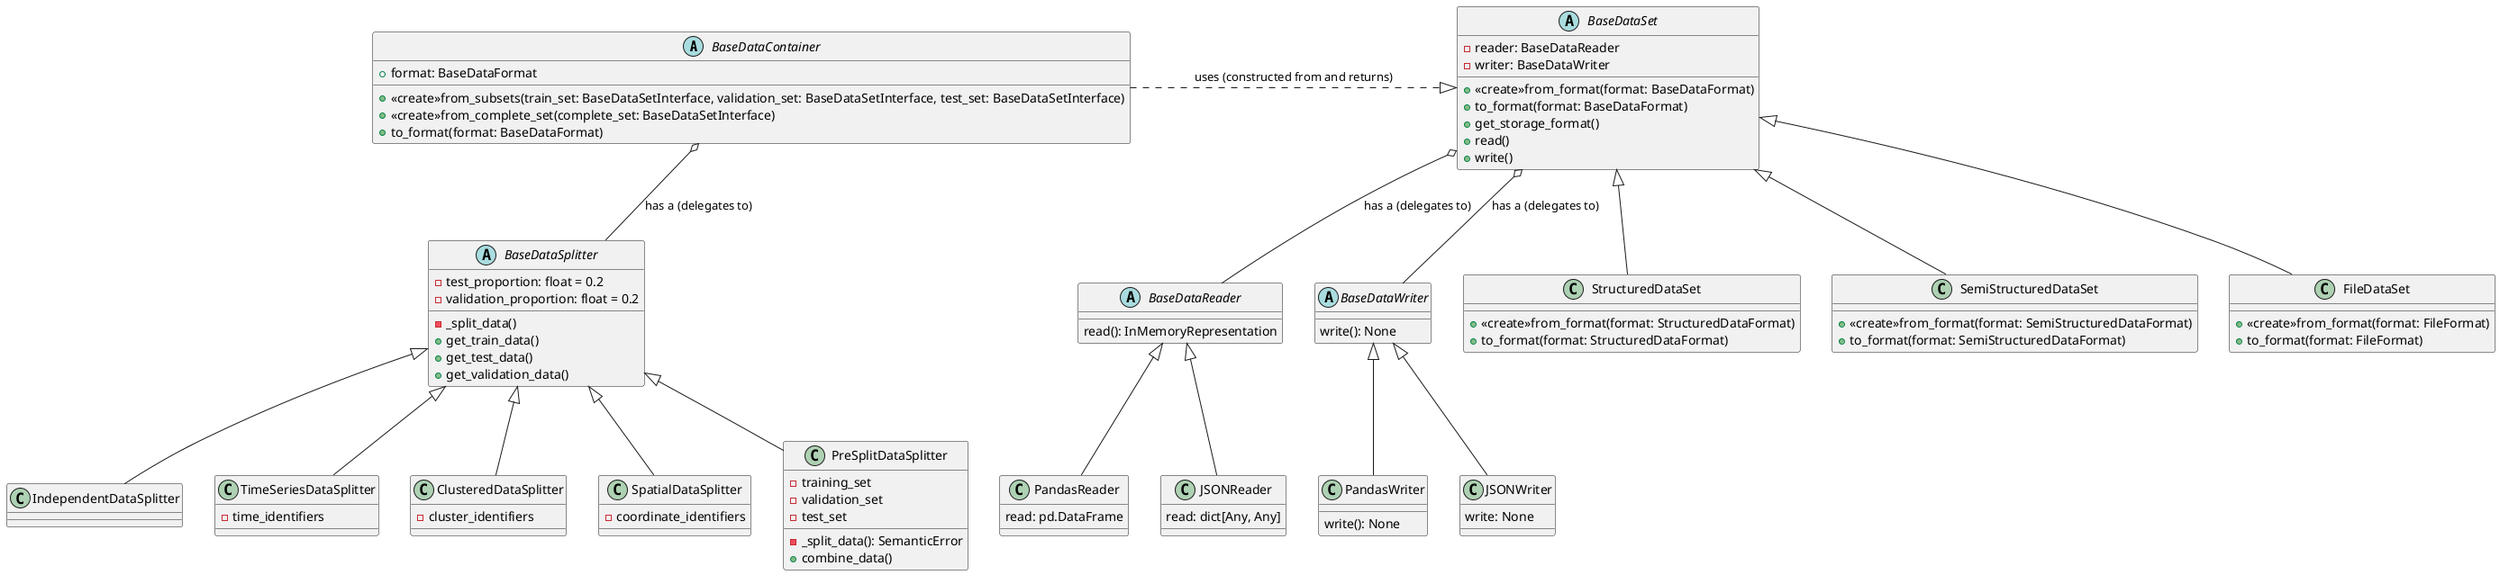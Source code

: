 @startuml

BaseDataContainer o-- BaseDataSplitter : has a (delegates to)
BaseDataContainer .right.|> BaseDataSet : uses (constructed from and returns)

abstract class BaseDataContainer {
  + format: BaseDataFormat
  + <<create>>from_subsets(train_set: BaseDataSetInterface, validation_set: BaseDataSetInterface, test_set: BaseDataSetInterface)
  + <<create>>from_complete_set(complete_set: BaseDataSetInterface)
  + to_format(format: BaseDataFormat)
}

abstract class BaseDataSplitter {
  - test_proportion: float = 0.2
  - validation_proportion: float = 0.2
  - _split_data()
  + get_train_data()
  + get_test_data()
  + get_validation_data()
}

class IndependentDataSplitter
class TimeSeriesDataSplitter {
  - time_identifiers
}
class ClusteredDataSplitter {
  - cluster_identifiers
}
class SpatialDataSplitter {
  - coordinate_identifiers
}
class PreSplitDataSplitter{
  - training_set
  - validation_set
  - test_set
  - _split_data(): SemanticError
  + combine_data()
}

BaseDataSplitter <|-- IndependentDataSplitter
BaseDataSplitter <|-- TimeSeriesDataSplitter
BaseDataSplitter <|-- ClusteredDataSplitter
BaseDataSplitter <|-- SpatialDataSplitter
BaseDataSplitter <|-- PreSplitDataSplitter


abstract class BaseDataSet {
  - reader: BaseDataReader
  - writer: BaseDataWriter
  +<<create>>from_format(format: BaseDataFormat)
  +to_format(format: BaseDataFormat)
  +get_storage_format()
  +read()
  +write()
}

abstract class BaseDataReader {
  read(): InMemoryRepresentation
}
class PandasReader {
	read: pd.DataFrame
}
class JSONReader {
	read: dict[Any, Any]
}

abstract class BaseDataWriter {
  write(): None
}

class PandasWriter {
	write(): None
}

class JSONWriter {
	write: None
}

BaseDataSet o-- BaseDataReader : has a (delegates to)
BaseDataSet o-- BaseDataWriter : has a (delegates to)

BaseDataReader <|-- PandasReader
BaseDataReader <|-- JSONReader

BaseDataWriter <|-- PandasWriter
BaseDataWriter <|-- JSONWriter

class StructuredDataSet{
  +<<create>>from_format(format: StructuredDataFormat)
  +to_format(format: StructuredDataFormat)
}

class SemiStructuredDataSet{
  +<<create>>from_format(format: SemiStructuredDataFormat)
  +to_format(format: SemiStructuredDataFormat)
}

class FileDataSet {
  +<<create>>from_format(format: FileFormat)
  +to_format(format: FileFormat)
}

BaseDataSet <|-- StructuredDataSet
BaseDataSet <|-- SemiStructuredDataSet
BaseDataSet <|-- FileDataSet

@enduml
